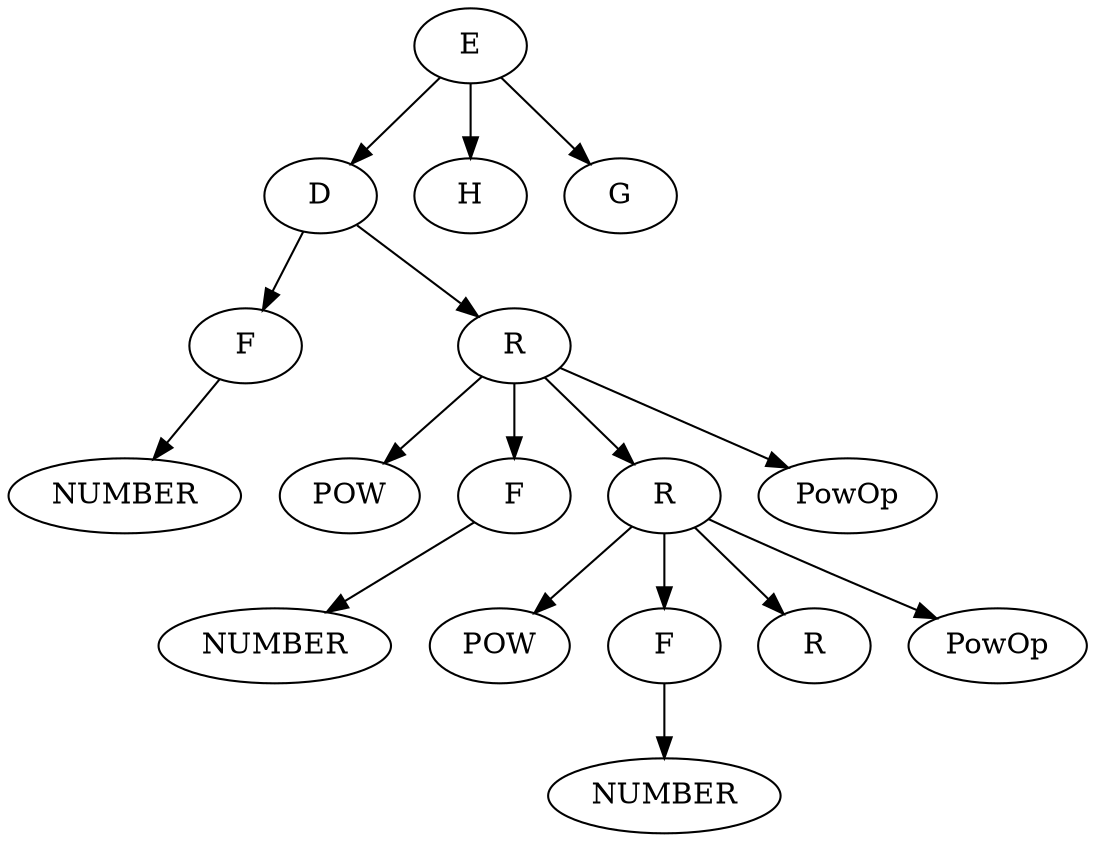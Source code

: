 digraph HelloWorld {1[label="E"];2[label="D"];1 -> 2;3[label="F"];2 -> 3;4[label="NUMBER"];3 -> 4;5[label="R"];2 -> 5;6[label="POW"];5 -> 6;7[label="F"];5 -> 7;8[label="NUMBER"];7 -> 8;9[label="R"];5 -> 9;10[label="POW"];9 -> 10;11[label="F"];9 -> 11;12[label="NUMBER"];11 -> 12;13[label="R"];9 -> 13;14[label="PowOp"];9 -> 14;15[label="PowOp"];5 -> 15;16[label="H"];1 -> 16;17[label="G"];1 -> 17;}